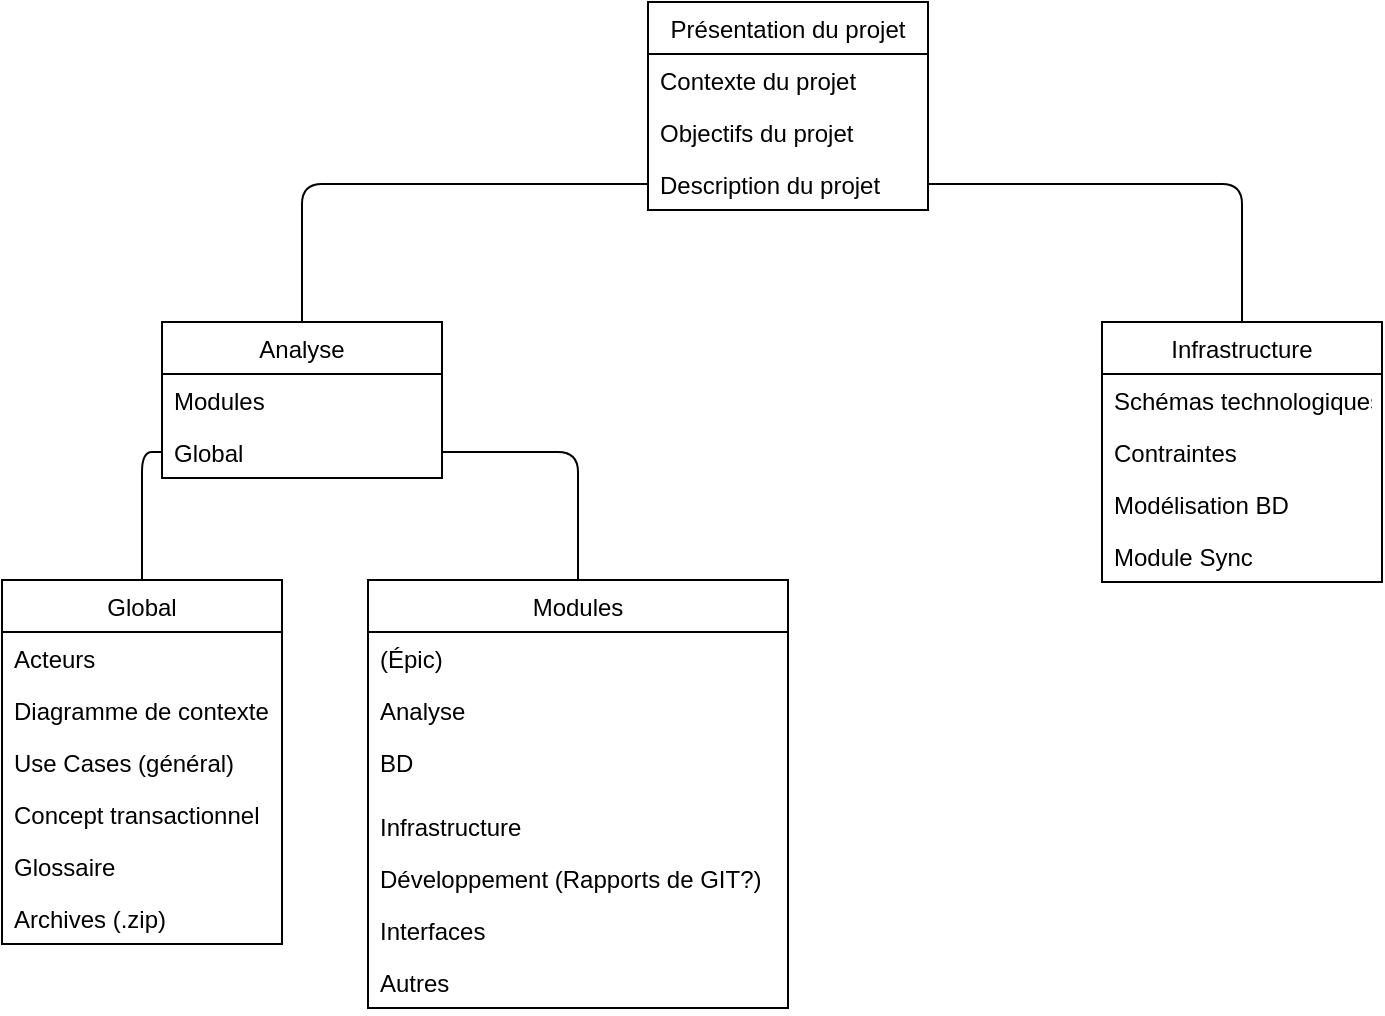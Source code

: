 <mxfile version="12.2.0" type="device" pages="1"><diagram id="z-TnLamr25jGyoUPIp9o" name="Page-1"><mxGraphModel dx="1024" dy="561" grid="1" gridSize="10" guides="1" tooltips="1" connect="1" arrows="1" fold="1" page="1" pageScale="1" pageWidth="827" pageHeight="1169" math="0" shadow="0"><root><mxCell id="0"/><mxCell id="1" parent="0"/><mxCell id="0smsKI0KXhZ1WI2UImaY-1" value="Présentation du projet" style="swimlane;fontStyle=0;childLayout=stackLayout;horizontal=1;startSize=26;fillColor=none;horizontalStack=0;resizeParent=1;resizeParentMax=0;resizeLast=0;collapsible=1;marginBottom=0;" vertex="1" parent="1"><mxGeometry x="343" y="30" width="140" height="104" as="geometry"/></mxCell><mxCell id="0smsKI0KXhZ1WI2UImaY-2" value="Contexte du projet" style="text;strokeColor=none;fillColor=none;align=left;verticalAlign=top;spacingLeft=4;spacingRight=4;overflow=hidden;rotatable=0;points=[[0,0.5],[1,0.5]];portConstraint=eastwest;" vertex="1" parent="0smsKI0KXhZ1WI2UImaY-1"><mxGeometry y="26" width="140" height="26" as="geometry"/></mxCell><mxCell id="0smsKI0KXhZ1WI2UImaY-3" value="Objectifs du projet" style="text;strokeColor=none;fillColor=none;align=left;verticalAlign=top;spacingLeft=4;spacingRight=4;overflow=hidden;rotatable=0;points=[[0,0.5],[1,0.5]];portConstraint=eastwest;" vertex="1" parent="0smsKI0KXhZ1WI2UImaY-1"><mxGeometry y="52" width="140" height="26" as="geometry"/></mxCell><mxCell id="0smsKI0KXhZ1WI2UImaY-4" value="Description du projet" style="text;strokeColor=none;fillColor=none;align=left;verticalAlign=top;spacingLeft=4;spacingRight=4;overflow=hidden;rotatable=0;points=[[0,0.5],[1,0.5]];portConstraint=eastwest;" vertex="1" parent="0smsKI0KXhZ1WI2UImaY-1"><mxGeometry y="78" width="140" height="26" as="geometry"/></mxCell><mxCell id="0smsKI0KXhZ1WI2UImaY-5" value="Global" style="swimlane;fontStyle=0;childLayout=stackLayout;horizontal=1;startSize=26;fillColor=none;horizontalStack=0;resizeParent=1;resizeParentMax=0;resizeLast=0;collapsible=1;marginBottom=0;" vertex="1" parent="1"><mxGeometry x="20" y="319" width="140" height="182" as="geometry"/></mxCell><mxCell id="0smsKI0KXhZ1WI2UImaY-6" value="Acteurs" style="text;strokeColor=none;fillColor=none;align=left;verticalAlign=top;spacingLeft=4;spacingRight=4;overflow=hidden;rotatable=0;points=[[0,0.5],[1,0.5]];portConstraint=eastwest;" vertex="1" parent="0smsKI0KXhZ1WI2UImaY-5"><mxGeometry y="26" width="140" height="26" as="geometry"/></mxCell><mxCell id="0smsKI0KXhZ1WI2UImaY-7" value="Diagramme de contexte" style="text;strokeColor=none;fillColor=none;align=left;verticalAlign=top;spacingLeft=4;spacingRight=4;overflow=hidden;rotatable=0;points=[[0,0.5],[1,0.5]];portConstraint=eastwest;" vertex="1" parent="0smsKI0KXhZ1WI2UImaY-5"><mxGeometry y="52" width="140" height="26" as="geometry"/></mxCell><mxCell id="0smsKI0KXhZ1WI2UImaY-8" value="Use Cases (général)" style="text;strokeColor=none;fillColor=none;align=left;verticalAlign=top;spacingLeft=4;spacingRight=4;overflow=hidden;rotatable=0;points=[[0,0.5],[1,0.5]];portConstraint=eastwest;" vertex="1" parent="0smsKI0KXhZ1WI2UImaY-5"><mxGeometry y="78" width="140" height="26" as="geometry"/></mxCell><mxCell id="0smsKI0KXhZ1WI2UImaY-17" value="Concept transactionnel" style="text;strokeColor=none;fillColor=none;align=left;verticalAlign=top;spacingLeft=4;spacingRight=4;overflow=hidden;rotatable=0;points=[[0,0.5],[1,0.5]];portConstraint=eastwest;" vertex="1" parent="0smsKI0KXhZ1WI2UImaY-5"><mxGeometry y="104" width="140" height="26" as="geometry"/></mxCell><mxCell id="0smsKI0KXhZ1WI2UImaY-18" value="Glossaire" style="text;strokeColor=none;fillColor=none;align=left;verticalAlign=top;spacingLeft=4;spacingRight=4;overflow=hidden;rotatable=0;points=[[0,0.5],[1,0.5]];portConstraint=eastwest;" vertex="1" parent="0smsKI0KXhZ1WI2UImaY-5"><mxGeometry y="130" width="140" height="26" as="geometry"/></mxCell><mxCell id="0smsKI0KXhZ1WI2UImaY-19" value="Archives (.zip)" style="text;strokeColor=none;fillColor=none;align=left;verticalAlign=top;spacingLeft=4;spacingRight=4;overflow=hidden;rotatable=0;points=[[0,0.5],[1,0.5]];portConstraint=eastwest;" vertex="1" parent="0smsKI0KXhZ1WI2UImaY-5"><mxGeometry y="156" width="140" height="26" as="geometry"/></mxCell><mxCell id="0smsKI0KXhZ1WI2UImaY-9" value="Analyse" style="swimlane;fontStyle=0;childLayout=stackLayout;horizontal=1;startSize=26;fillColor=none;horizontalStack=0;resizeParent=1;resizeParentMax=0;resizeLast=0;collapsible=1;marginBottom=0;" vertex="1" parent="1"><mxGeometry x="100" y="190" width="140" height="78" as="geometry"/></mxCell><mxCell id="0smsKI0KXhZ1WI2UImaY-10" value="Modules" style="text;strokeColor=none;fillColor=none;align=left;verticalAlign=top;spacingLeft=4;spacingRight=4;overflow=hidden;rotatable=0;points=[[0,0.5],[1,0.5]];portConstraint=eastwest;" vertex="1" parent="0smsKI0KXhZ1WI2UImaY-9"><mxGeometry y="26" width="140" height="26" as="geometry"/></mxCell><mxCell id="0smsKI0KXhZ1WI2UImaY-11" value="Global" style="text;strokeColor=none;fillColor=none;align=left;verticalAlign=top;spacingLeft=4;spacingRight=4;overflow=hidden;rotatable=0;points=[[0,0.5],[1,0.5]];portConstraint=eastwest;" vertex="1" parent="0smsKI0KXhZ1WI2UImaY-9"><mxGeometry y="52" width="140" height="26" as="geometry"/></mxCell><mxCell id="0smsKI0KXhZ1WI2UImaY-13" value="Modules" style="swimlane;fontStyle=0;childLayout=stackLayout;horizontal=1;startSize=26;fillColor=none;horizontalStack=0;resizeParent=1;resizeParentMax=0;resizeLast=0;collapsible=1;marginBottom=0;" vertex="1" parent="1"><mxGeometry x="203" y="319" width="210" height="214" as="geometry"/></mxCell><mxCell id="0smsKI0KXhZ1WI2UImaY-14" value="(Épic)" style="text;strokeColor=none;fillColor=none;align=left;verticalAlign=top;spacingLeft=4;spacingRight=4;overflow=hidden;rotatable=0;points=[[0,0.5],[1,0.5]];portConstraint=eastwest;" vertex="1" parent="0smsKI0KXhZ1WI2UImaY-13"><mxGeometry y="26" width="210" height="26" as="geometry"/></mxCell><mxCell id="0smsKI0KXhZ1WI2UImaY-15" value="Analyse" style="text;strokeColor=none;fillColor=none;align=left;verticalAlign=top;spacingLeft=4;spacingRight=4;overflow=hidden;rotatable=0;points=[[0,0.5],[1,0.5]];portConstraint=eastwest;" vertex="1" parent="0smsKI0KXhZ1WI2UImaY-13"><mxGeometry y="52" width="210" height="26" as="geometry"/></mxCell><mxCell id="0smsKI0KXhZ1WI2UImaY-22" value="BD" style="text;strokeColor=none;fillColor=none;align=left;verticalAlign=top;spacingLeft=4;spacingRight=4;overflow=hidden;rotatable=0;points=[[0,0.5],[1,0.5]];portConstraint=eastwest;" vertex="1" parent="0smsKI0KXhZ1WI2UImaY-13"><mxGeometry y="78" width="210" height="32" as="geometry"/></mxCell><mxCell id="0smsKI0KXhZ1WI2UImaY-23" value="Infrastructure" style="text;strokeColor=none;fillColor=none;align=left;verticalAlign=top;spacingLeft=4;spacingRight=4;overflow=hidden;rotatable=0;points=[[0,0.5],[1,0.5]];portConstraint=eastwest;" vertex="1" parent="0smsKI0KXhZ1WI2UImaY-13"><mxGeometry y="110" width="210" height="26" as="geometry"/></mxCell><mxCell id="0smsKI0KXhZ1WI2UImaY-20" value="Développement (Rapports de GIT?)" style="text;strokeColor=none;fillColor=none;align=left;verticalAlign=top;spacingLeft=4;spacingRight=4;overflow=hidden;rotatable=0;points=[[0,0.5],[1,0.5]];portConstraint=eastwest;" vertex="1" parent="0smsKI0KXhZ1WI2UImaY-13"><mxGeometry y="136" width="210" height="26" as="geometry"/></mxCell><mxCell id="0smsKI0KXhZ1WI2UImaY-21" value="Interfaces" style="text;strokeColor=none;fillColor=none;align=left;verticalAlign=top;spacingLeft=4;spacingRight=4;overflow=hidden;rotatable=0;points=[[0,0.5],[1,0.5]];portConstraint=eastwest;" vertex="1" parent="0smsKI0KXhZ1WI2UImaY-13"><mxGeometry y="162" width="210" height="26" as="geometry"/></mxCell><mxCell id="0smsKI0KXhZ1WI2UImaY-16" value="Autres" style="text;strokeColor=none;fillColor=none;align=left;verticalAlign=top;spacingLeft=4;spacingRight=4;overflow=hidden;rotatable=0;points=[[0,0.5],[1,0.5]];portConstraint=eastwest;" vertex="1" parent="0smsKI0KXhZ1WI2UImaY-13"><mxGeometry y="188" width="210" height="26" as="geometry"/></mxCell><mxCell id="0smsKI0KXhZ1WI2UImaY-24" value="Infrastructure" style="swimlane;fontStyle=0;childLayout=stackLayout;horizontal=1;startSize=26;fillColor=none;horizontalStack=0;resizeParent=1;resizeParentMax=0;resizeLast=0;collapsible=1;marginBottom=0;" vertex="1" parent="1"><mxGeometry x="570" y="190" width="140" height="130" as="geometry"/></mxCell><mxCell id="0smsKI0KXhZ1WI2UImaY-25" value="Schémas technologiques" style="text;strokeColor=none;fillColor=none;align=left;verticalAlign=top;spacingLeft=4;spacingRight=4;overflow=hidden;rotatable=0;points=[[0,0.5],[1,0.5]];portConstraint=eastwest;" vertex="1" parent="0smsKI0KXhZ1WI2UImaY-24"><mxGeometry y="26" width="140" height="26" as="geometry"/></mxCell><mxCell id="0smsKI0KXhZ1WI2UImaY-26" value="Contraintes" style="text;strokeColor=none;fillColor=none;align=left;verticalAlign=top;spacingLeft=4;spacingRight=4;overflow=hidden;rotatable=0;points=[[0,0.5],[1,0.5]];portConstraint=eastwest;" vertex="1" parent="0smsKI0KXhZ1WI2UImaY-24"><mxGeometry y="52" width="140" height="26" as="geometry"/></mxCell><mxCell id="0smsKI0KXhZ1WI2UImaY-32" value="Modélisation BD" style="text;strokeColor=none;fillColor=none;align=left;verticalAlign=top;spacingLeft=4;spacingRight=4;overflow=hidden;rotatable=0;points=[[0,0.5],[1,0.5]];portConstraint=eastwest;" vertex="1" parent="0smsKI0KXhZ1WI2UImaY-24"><mxGeometry y="78" width="140" height="26" as="geometry"/></mxCell><mxCell id="0smsKI0KXhZ1WI2UImaY-27" value="Module Sync" style="text;strokeColor=none;fillColor=none;align=left;verticalAlign=top;spacingLeft=4;spacingRight=4;overflow=hidden;rotatable=0;points=[[0,0.5],[1,0.5]];portConstraint=eastwest;" vertex="1" parent="0smsKI0KXhZ1WI2UImaY-24"><mxGeometry y="104" width="140" height="26" as="geometry"/></mxCell><mxCell id="0smsKI0KXhZ1WI2UImaY-28" value="" style="endArrow=none;html=1;exitX=0.5;exitY=0;exitDx=0;exitDy=0;entryX=0;entryY=0.5;entryDx=0;entryDy=0;" edge="1" parent="1" source="0smsKI0KXhZ1WI2UImaY-9" target="0smsKI0KXhZ1WI2UImaY-4"><mxGeometry width="50" height="50" relative="1" as="geometry"><mxPoint x="360" y="310" as="sourcePoint"/><mxPoint x="420" y="130" as="targetPoint"/><Array as="points"><mxPoint x="170" y="170"/><mxPoint x="170" y="121"/></Array></mxGeometry></mxCell><mxCell id="0smsKI0KXhZ1WI2UImaY-29" value="" style="endArrow=none;html=1;exitX=0.5;exitY=0;exitDx=0;exitDy=0;entryX=1;entryY=0.5;entryDx=0;entryDy=0;" edge="1" parent="1" source="0smsKI0KXhZ1WI2UImaY-24" target="0smsKI0KXhZ1WI2UImaY-4"><mxGeometry width="50" height="50" relative="1" as="geometry"><mxPoint x="410" y="300" as="sourcePoint"/><mxPoint x="460" y="250" as="targetPoint"/><Array as="points"><mxPoint x="640" y="121"/></Array></mxGeometry></mxCell><mxCell id="0smsKI0KXhZ1WI2UImaY-30" value="" style="endArrow=none;html=1;entryX=1;entryY=0.5;entryDx=0;entryDy=0;exitX=0.5;exitY=0;exitDx=0;exitDy=0;" edge="1" parent="1" source="0smsKI0KXhZ1WI2UImaY-13" target="0smsKI0KXhZ1WI2UImaY-11"><mxGeometry width="50" height="50" relative="1" as="geometry"><mxPoint x="530" y="330" as="sourcePoint"/><mxPoint x="580" y="280" as="targetPoint"/><Array as="points"><mxPoint x="308" y="255"/></Array></mxGeometry></mxCell><mxCell id="0smsKI0KXhZ1WI2UImaY-31" value="" style="endArrow=none;html=1;entryX=0;entryY=0.5;entryDx=0;entryDy=0;exitX=0.5;exitY=0;exitDx=0;exitDy=0;" edge="1" parent="1" source="0smsKI0KXhZ1WI2UImaY-5" target="0smsKI0KXhZ1WI2UImaY-11"><mxGeometry width="50" height="50" relative="1" as="geometry"><mxPoint x="480" y="330" as="sourcePoint"/><mxPoint x="530" y="280" as="targetPoint"/><Array as="points"><mxPoint x="90" y="255"/></Array></mxGeometry></mxCell></root></mxGraphModel></diagram></mxfile>